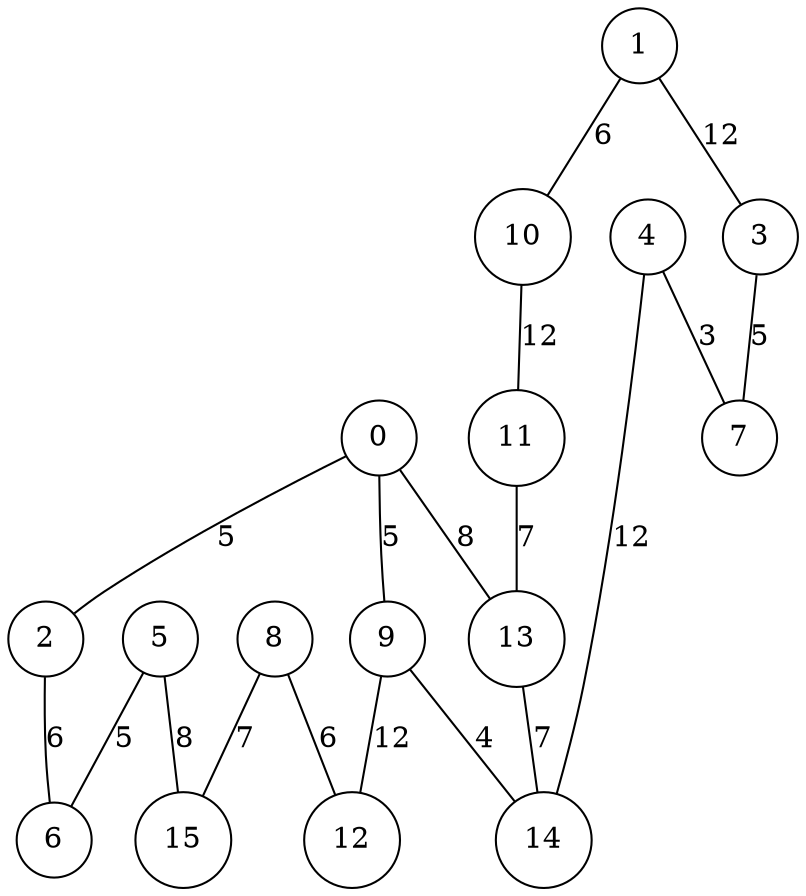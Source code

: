 graph qubit_interaction_graph {
    node [shape=circle];
    0 -- 2 [label=5];
    0 -- 13 [label=8];
    0 -- 9 [label=5];
    1 -- 3 [label=12];
    1 -- 10 [label=6];
    2 -- 6 [label=6];
    3 -- 7 [label=5];
    4 -- 14 [label=12];
    4 -- 7 [label=3];
    5 -- 6 [label=5];
    5 -- 15 [label=8];
    8 -- 12 [label=6];
    8 -- 15 [label=7];
    9 -- 12 [label=12];
    9 -- 14 [label=4];
    10 -- 11 [label=12];
    11 -- 13 [label=7];
    13 -- 14 [label=7];
}